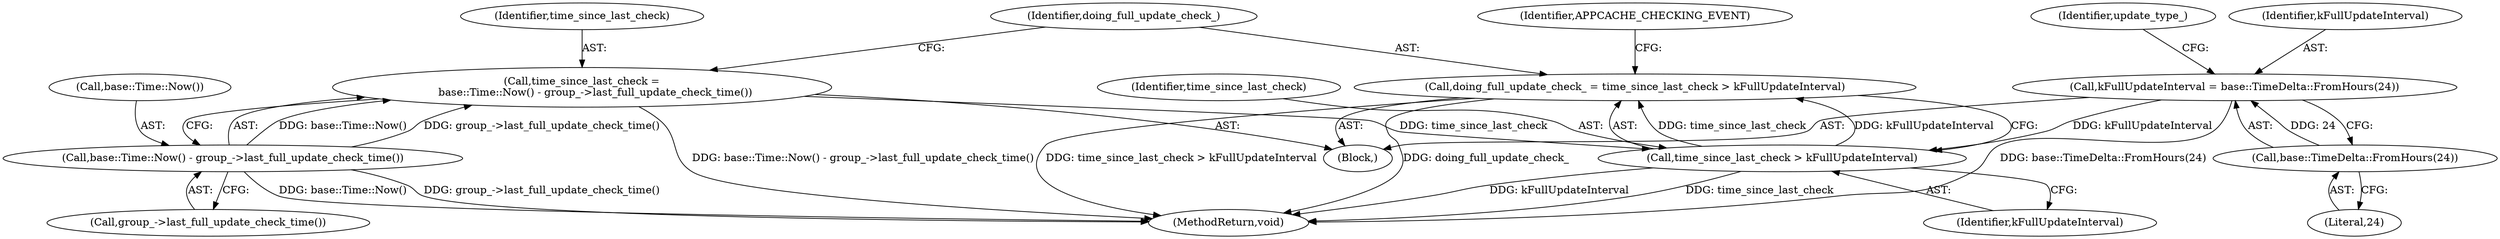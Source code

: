 digraph "0_Chrome_e5c298b780737c53fa9aae44d6fef522931d88b0_0@API" {
"1000218" [label="(Call,doing_full_update_check_ = time_since_last_check > kFullUpdateInterval)"];
"1000220" [label="(Call,time_since_last_check > kFullUpdateInterval)"];
"1000213" [label="(Call,time_since_last_check =\n        base::Time::Now() - group_->last_full_update_check_time())"];
"1000215" [label="(Call,base::Time::Now() - group_->last_full_update_check_time())"];
"1000205" [label="(Call,kFullUpdateInterval = base::TimeDelta::FromHours(24))"];
"1000207" [label="(Call,base::TimeDelta::FromHours(24))"];
"1000221" [label="(Identifier,time_since_last_check)"];
"1000210" [label="(Identifier,update_type_)"];
"1000218" [label="(Call,doing_full_update_check_ = time_since_last_check > kFullUpdateInterval)"];
"1000219" [label="(Identifier,doing_full_update_check_)"];
"1000203" [label="(Block,)"];
"1000213" [label="(Call,time_since_last_check =\n        base::Time::Now() - group_->last_full_update_check_time())"];
"1000205" [label="(Call,kFullUpdateInterval = base::TimeDelta::FromHours(24))"];
"1000215" [label="(Call,base::Time::Now() - group_->last_full_update_check_time())"];
"1000207" [label="(Call,base::TimeDelta::FromHours(24))"];
"1000208" [label="(Literal,24)"];
"1000217" [label="(Call,group_->last_full_update_check_time())"];
"1000224" [label="(Identifier,APPCACHE_CHECKING_EVENT)"];
"1000220" [label="(Call,time_since_last_check > kFullUpdateInterval)"];
"1000254" [label="(MethodReturn,void)"];
"1000222" [label="(Identifier,kFullUpdateInterval)"];
"1000206" [label="(Identifier,kFullUpdateInterval)"];
"1000216" [label="(Call,base::Time::Now())"];
"1000214" [label="(Identifier,time_since_last_check)"];
"1000218" -> "1000203"  [label="AST: "];
"1000218" -> "1000220"  [label="CFG: "];
"1000219" -> "1000218"  [label="AST: "];
"1000220" -> "1000218"  [label="AST: "];
"1000224" -> "1000218"  [label="CFG: "];
"1000218" -> "1000254"  [label="DDG: doing_full_update_check_"];
"1000218" -> "1000254"  [label="DDG: time_since_last_check > kFullUpdateInterval"];
"1000220" -> "1000218"  [label="DDG: time_since_last_check"];
"1000220" -> "1000218"  [label="DDG: kFullUpdateInterval"];
"1000220" -> "1000222"  [label="CFG: "];
"1000221" -> "1000220"  [label="AST: "];
"1000222" -> "1000220"  [label="AST: "];
"1000220" -> "1000254"  [label="DDG: time_since_last_check"];
"1000220" -> "1000254"  [label="DDG: kFullUpdateInterval"];
"1000213" -> "1000220"  [label="DDG: time_since_last_check"];
"1000205" -> "1000220"  [label="DDG: kFullUpdateInterval"];
"1000213" -> "1000203"  [label="AST: "];
"1000213" -> "1000215"  [label="CFG: "];
"1000214" -> "1000213"  [label="AST: "];
"1000215" -> "1000213"  [label="AST: "];
"1000219" -> "1000213"  [label="CFG: "];
"1000213" -> "1000254"  [label="DDG: base::Time::Now() - group_->last_full_update_check_time()"];
"1000215" -> "1000213"  [label="DDG: base::Time::Now()"];
"1000215" -> "1000213"  [label="DDG: group_->last_full_update_check_time()"];
"1000215" -> "1000217"  [label="CFG: "];
"1000216" -> "1000215"  [label="AST: "];
"1000217" -> "1000215"  [label="AST: "];
"1000215" -> "1000254"  [label="DDG: base::Time::Now()"];
"1000215" -> "1000254"  [label="DDG: group_->last_full_update_check_time()"];
"1000205" -> "1000203"  [label="AST: "];
"1000205" -> "1000207"  [label="CFG: "];
"1000206" -> "1000205"  [label="AST: "];
"1000207" -> "1000205"  [label="AST: "];
"1000210" -> "1000205"  [label="CFG: "];
"1000205" -> "1000254"  [label="DDG: base::TimeDelta::FromHours(24)"];
"1000207" -> "1000205"  [label="DDG: 24"];
"1000207" -> "1000208"  [label="CFG: "];
"1000208" -> "1000207"  [label="AST: "];
}
